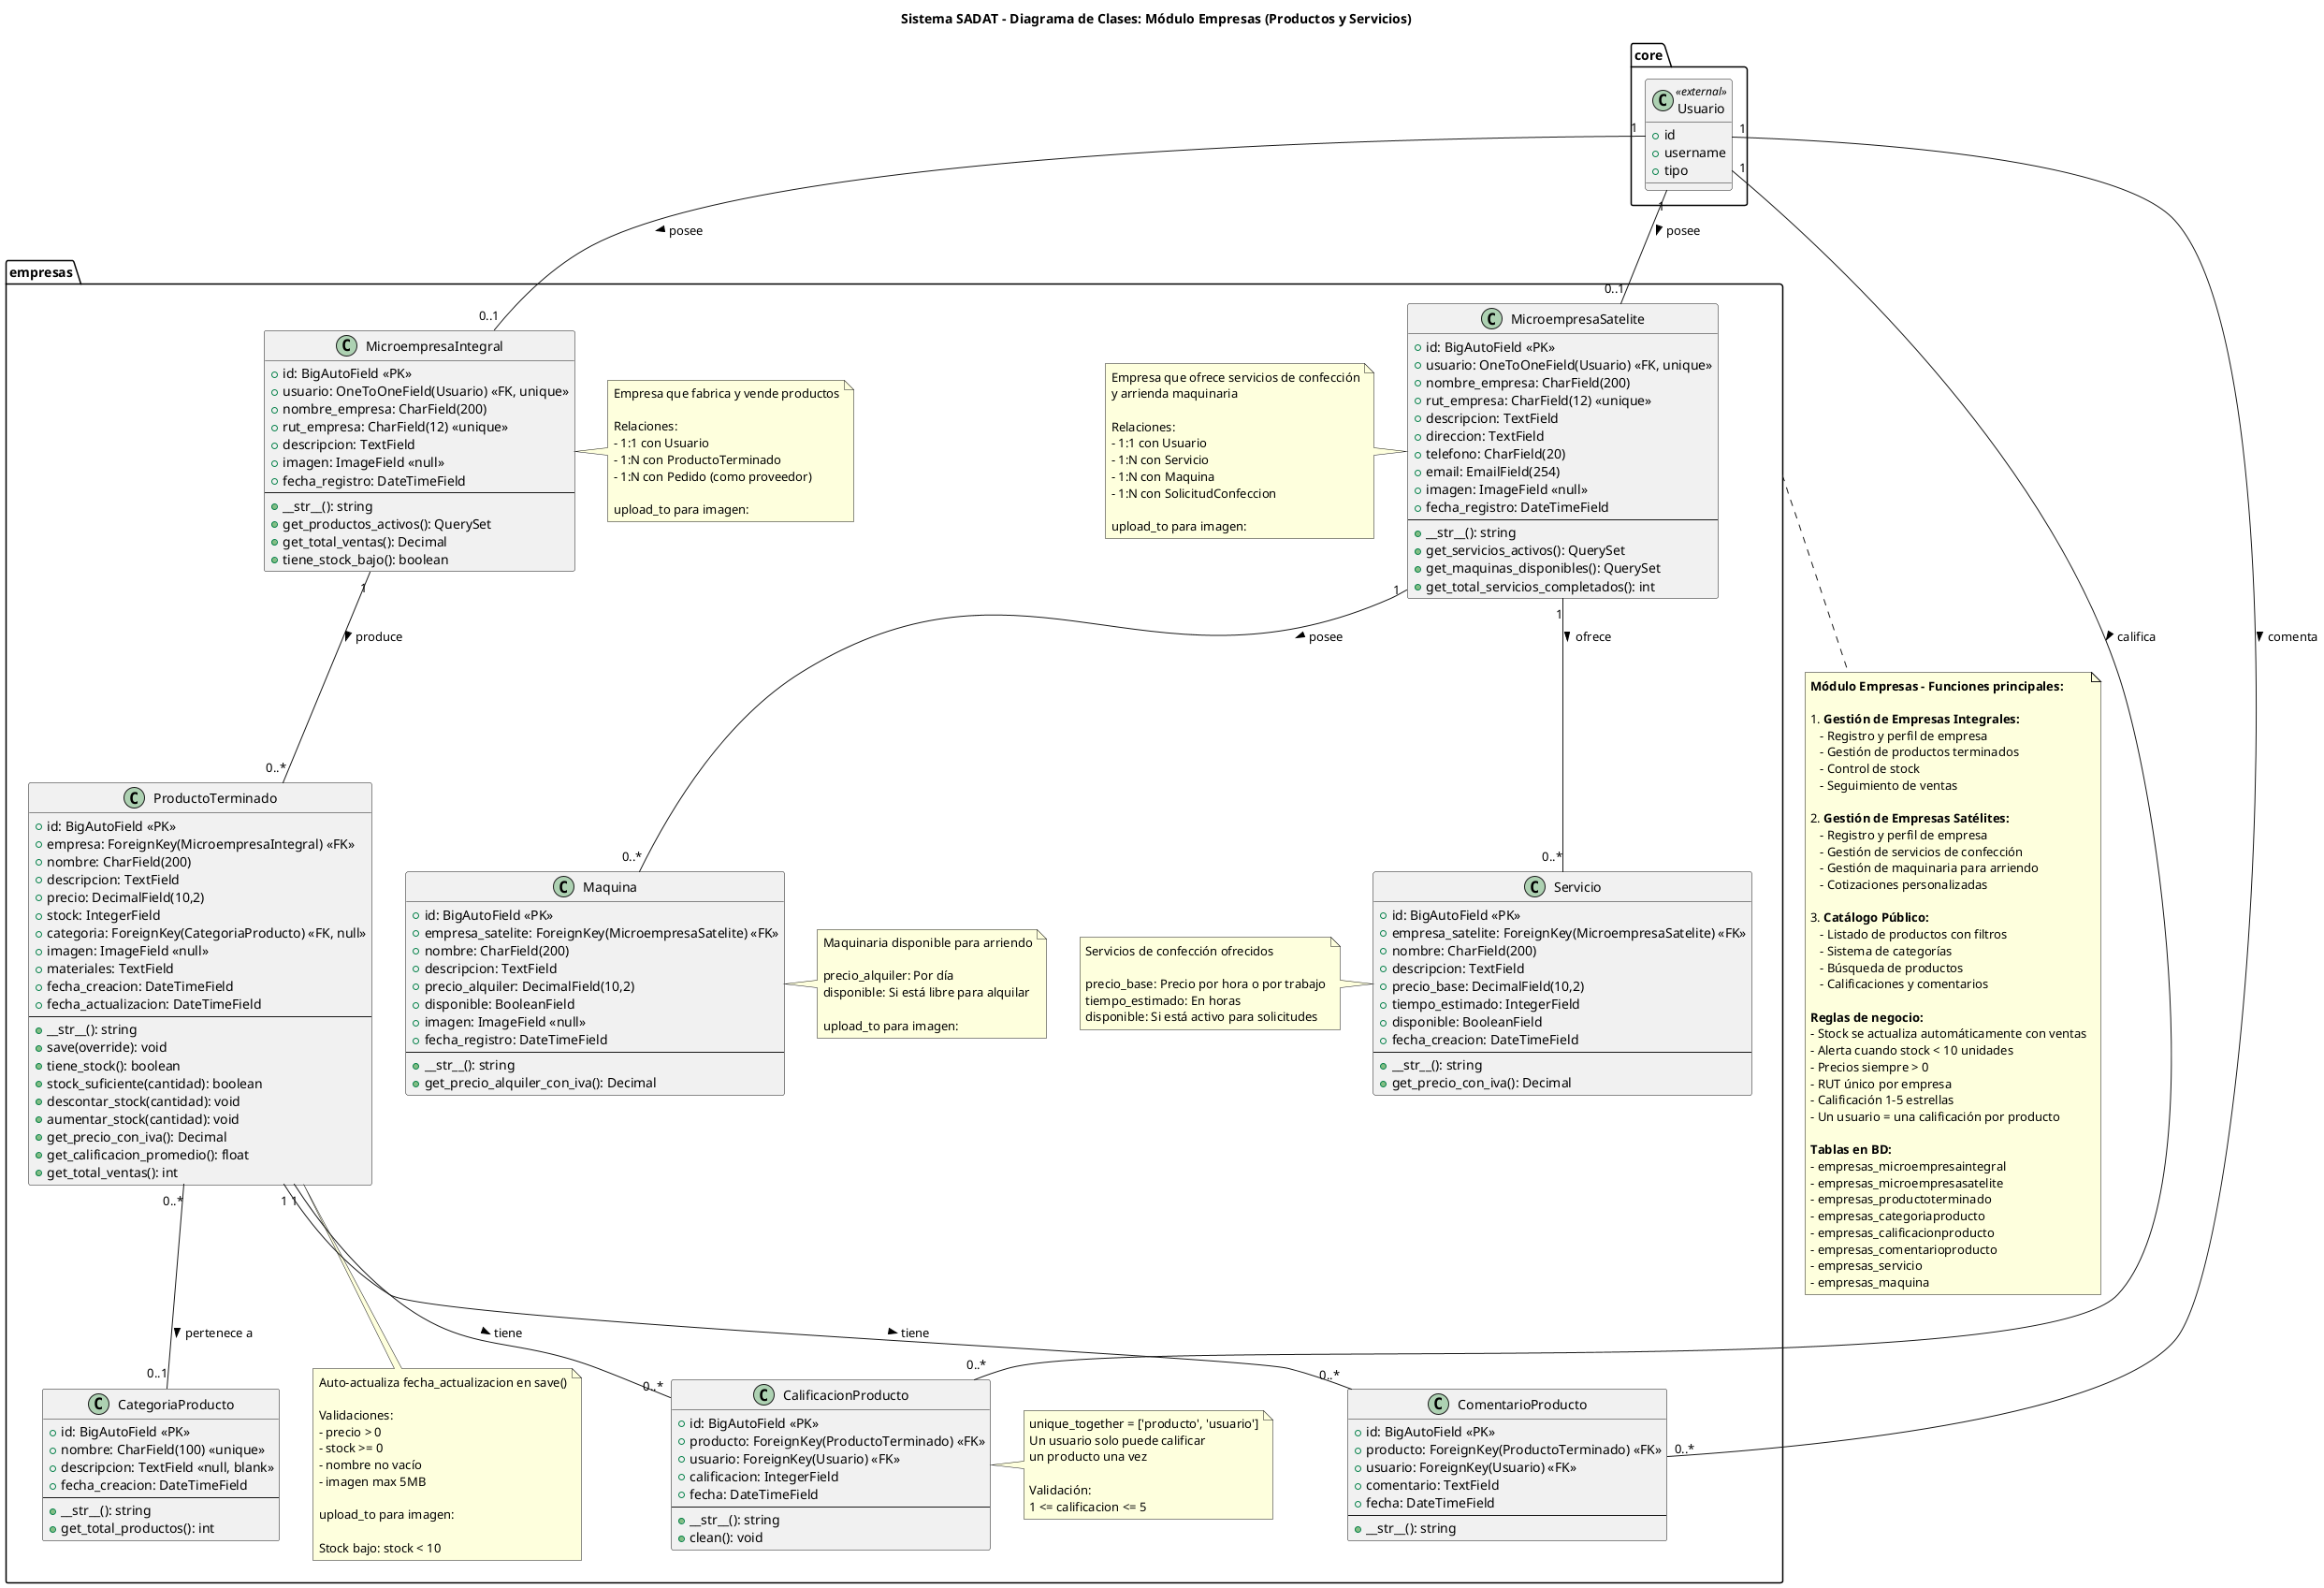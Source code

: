 @startuml Clases - Módulo Empresas
title Sistema SADAT - Diagrama de Clases: Módulo Empresas (Productos y Servicios)

package "empresas" {
    
    class MicroempresaIntegral {
        {field} + id: BigAutoField <<PK>>
        {field} + usuario: OneToOneField(Usuario) <<FK, unique>>
        {field} + nombre_empresa: CharField(200)
        {field} + rut_empresa: CharField(12) <<unique>>
        {field} + descripcion: TextField
        {field} + imagen: ImageField <<null>>
        {field} + fecha_registro: DateTimeField
        --
        {method} + __str__(): string
        {method} + get_productos_activos(): QuerySet
        {method} + get_total_ventas(): Decimal
        {method} + tiene_stock_bajo(): boolean
    }
    
    note right of MicroempresaIntegral
      Empresa que fabrica y vende productos
      
      Relaciones:
      - 1:1 con Usuario
      - 1:N con ProductoTerminado
      - 1:N con Pedido (como proveedor)
      
      upload_to para imagen:
      'empresas_integral/{rut_empresa}/'
    end note
    
    class MicroempresaSatelite {
        {field} + id: BigAutoField <<PK>>
        {field} + usuario: OneToOneField(Usuario) <<FK, unique>>
        {field} + nombre_empresa: CharField(200)
        {field} + rut_empresa: CharField(12) <<unique>>
        {field} + descripcion: TextField
        {field} + direccion: TextField
        {field} + telefono: CharField(20)
        {field} + email: EmailField(254)
        {field} + imagen: ImageField <<null>>
        {field} + fecha_registro: DateTimeField
        --
        {method} + __str__(): string
        {method} + get_servicios_activos(): QuerySet
        {method} + get_maquinas_disponibles(): QuerySet
        {method} + get_total_servicios_completados(): int
    }
    
    note left of MicroempresaSatelite
      Empresa que ofrece servicios de confección
      y arrienda maquinaria
      
      Relaciones:
      - 1:1 con Usuario
      - 1:N con Servicio
      - 1:N con Maquina
      - 1:N con SolicitudConfeccion
      
      upload_to para imagen:
      'empresas_satelite/{rut_empresa}/'
    end note
    
    class CategoriaProducto {
        {field} + id: BigAutoField <<PK>>
        {field} + nombre: CharField(100) <<unique>>
        {field} + descripcion: TextField <<null, blank>>
        {field} + fecha_creacion: DateTimeField
        --
        {method} + __str__(): string
        {method} + get_total_productos(): int
    }
    
    class ProductoTerminado {
        {field} + id: BigAutoField <<PK>>
        {field} + empresa: ForeignKey(MicroempresaIntegral) <<FK>>
        {field} + nombre: CharField(200)
        {field} + descripcion: TextField
        {field} + precio: DecimalField(10,2)
        {field} + stock: IntegerField
        {field} + categoria: ForeignKey(CategoriaProducto) <<FK, null>>
        {field} + imagen: ImageField <<null>>
        {field} + materiales: TextField
        {field} + fecha_creacion: DateTimeField
        {field} + fecha_actualizacion: DateTimeField
        --
        {method} + __str__(): string
        {method} + save(override): void
        {method} + tiene_stock(): boolean
        {method} + stock_suficiente(cantidad): boolean
        {method} + descontar_stock(cantidad): void
        {method} + aumentar_stock(cantidad): void
        {method} + get_precio_con_iva(): Decimal
        {method} + get_calificacion_promedio(): float
        {method} + get_total_ventas(): int
    }
    
    note bottom of ProductoTerminado
      Auto-actualiza fecha_actualizacion en save()
      
      Validaciones:
      - precio > 0
      - stock >= 0
      - nombre no vacío
      - imagen max 5MB
      
      upload_to para imagen:
      'productos/{empresa.rut_empresa}/{nombre}/'
      
      Stock bajo: stock < 10
    end note
    
    class CalificacionProducto {
        {field} + id: BigAutoField <<PK>>
        {field} + producto: ForeignKey(ProductoTerminado) <<FK>>
        {field} + usuario: ForeignKey(Usuario) <<FK>>
        {field} + calificacion: IntegerField
        {field} + fecha: DateTimeField
        --
        {method} + __str__(): string
        {method} + clean(): void
    }
    
    note right of CalificacionProducto
      unique_together = ['producto', 'usuario']
      Un usuario solo puede calificar
      un producto una vez
      
      Validación:
      1 <= calificacion <= 5
    end note
    
    class ComentarioProducto {
        {field} + id: BigAutoField <<PK>>
        {field} + producto: ForeignKey(ProductoTerminado) <<FK>>
        {field} + usuario: ForeignKey(Usuario) <<FK>>
        {field} + comentario: TextField
        {field} + fecha: DateTimeField
        --
        {method} + __str__(): string
    }
    
    class Servicio {
        {field} + id: BigAutoField <<PK>>
        {field} + empresa_satelite: ForeignKey(MicroempresaSatelite) <<FK>>
        {field} + nombre: CharField(200)
        {field} + descripcion: TextField
        {field} + precio_base: DecimalField(10,2)
        {field} + tiempo_estimado: IntegerField
        {field} + disponible: BooleanField
        {field} + fecha_creacion: DateTimeField
        --
        {method} + __str__(): string
        {method} + get_precio_con_iva(): Decimal
    }
    
    note left of Servicio
      Servicios de confección ofrecidos
      
      precio_base: Precio por hora o por trabajo
      tiempo_estimado: En horas
      disponible: Si está activo para solicitudes
    end note
    
    class Maquina {
        {field} + id: BigAutoField <<PK>>
        {field} + empresa_satelite: ForeignKey(MicroempresaSatelite) <<FK>>
        {field} + nombre: CharField(200)
        {field} + descripcion: TextField
        {field} + precio_alquiler: DecimalField(10,2)
        {field} + disponible: BooleanField
        {field} + imagen: ImageField <<null>>
        {field} + fecha_registro: DateTimeField
        --
        {method} + __str__(): string
        {method} + get_precio_alquiler_con_iva(): Decimal
    }
    
    note right of Maquina
      Maquinaria disponible para arriendo
      
      precio_alquiler: Por día
      disponible: Si está libre para alquilar
      
      upload_to para imagen:
      'maquinas/{empresa_satelite.rut_empresa}/'
    end note
    
    ' Relaciones
    MicroempresaIntegral "1" -- "0..*" ProductoTerminado : produce >
    MicroempresaSatelite "1" -- "0..*" Servicio : ofrece >
    MicroempresaSatelite "1" -- "0..*" Maquina : posee >
    
    ProductoTerminado "0..*" -- "0..1" CategoriaProducto : pertenece a >
    ProductoTerminado "1" -- "0..*" CalificacionProducto : tiene >
    ProductoTerminado "1" -- "0..*" ComentarioProducto : tiene >
    
}

package "core" {
    class Usuario <<external>> {
        + id
        + username
        + tipo
    }
}

' Relaciones con módulo core
Usuario "1" -- "0..1" MicroempresaIntegral : posee >
Usuario "1" -- "0..1" MicroempresaSatelite : posee >
Usuario "1" -- "0..*" CalificacionProducto : califica >
Usuario "1" -- "0..*" ComentarioProducto : comenta >

note bottom of empresas
  **Módulo Empresas - Funciones principales:**
  
  1. **Gestión de Empresas Integrales:**
     - Registro y perfil de empresa
     - Gestión de productos terminados
     - Control de stock
     - Seguimiento de ventas
  
  2. **Gestión de Empresas Satélites:**
     - Registro y perfil de empresa
     - Gestión de servicios de confección
     - Gestión de maquinaria para arriendo
     - Cotizaciones personalizadas
  
  3. **Catálogo Público:**
     - Listado de productos con filtros
     - Sistema de categorías
     - Búsqueda de productos
     - Calificaciones y comentarios
  
  **Reglas de negocio:**
  - Stock se actualiza automáticamente con ventas
  - Alerta cuando stock < 10 unidades
  - Precios siempre > 0
  - RUT único por empresa
  - Calificación 1-5 estrellas
  - Un usuario = una calificación por producto
  
  **Tablas en BD:**
  - empresas_microempresaintegral
  - empresas_microempresasatelite
  - empresas_productoterminado
  - empresas_categoriaproducto
  - empresas_calificacionproducto
  - empresas_comentarioproducto
  - empresas_servicio
  - empresas_maquina
end note

@enduml
